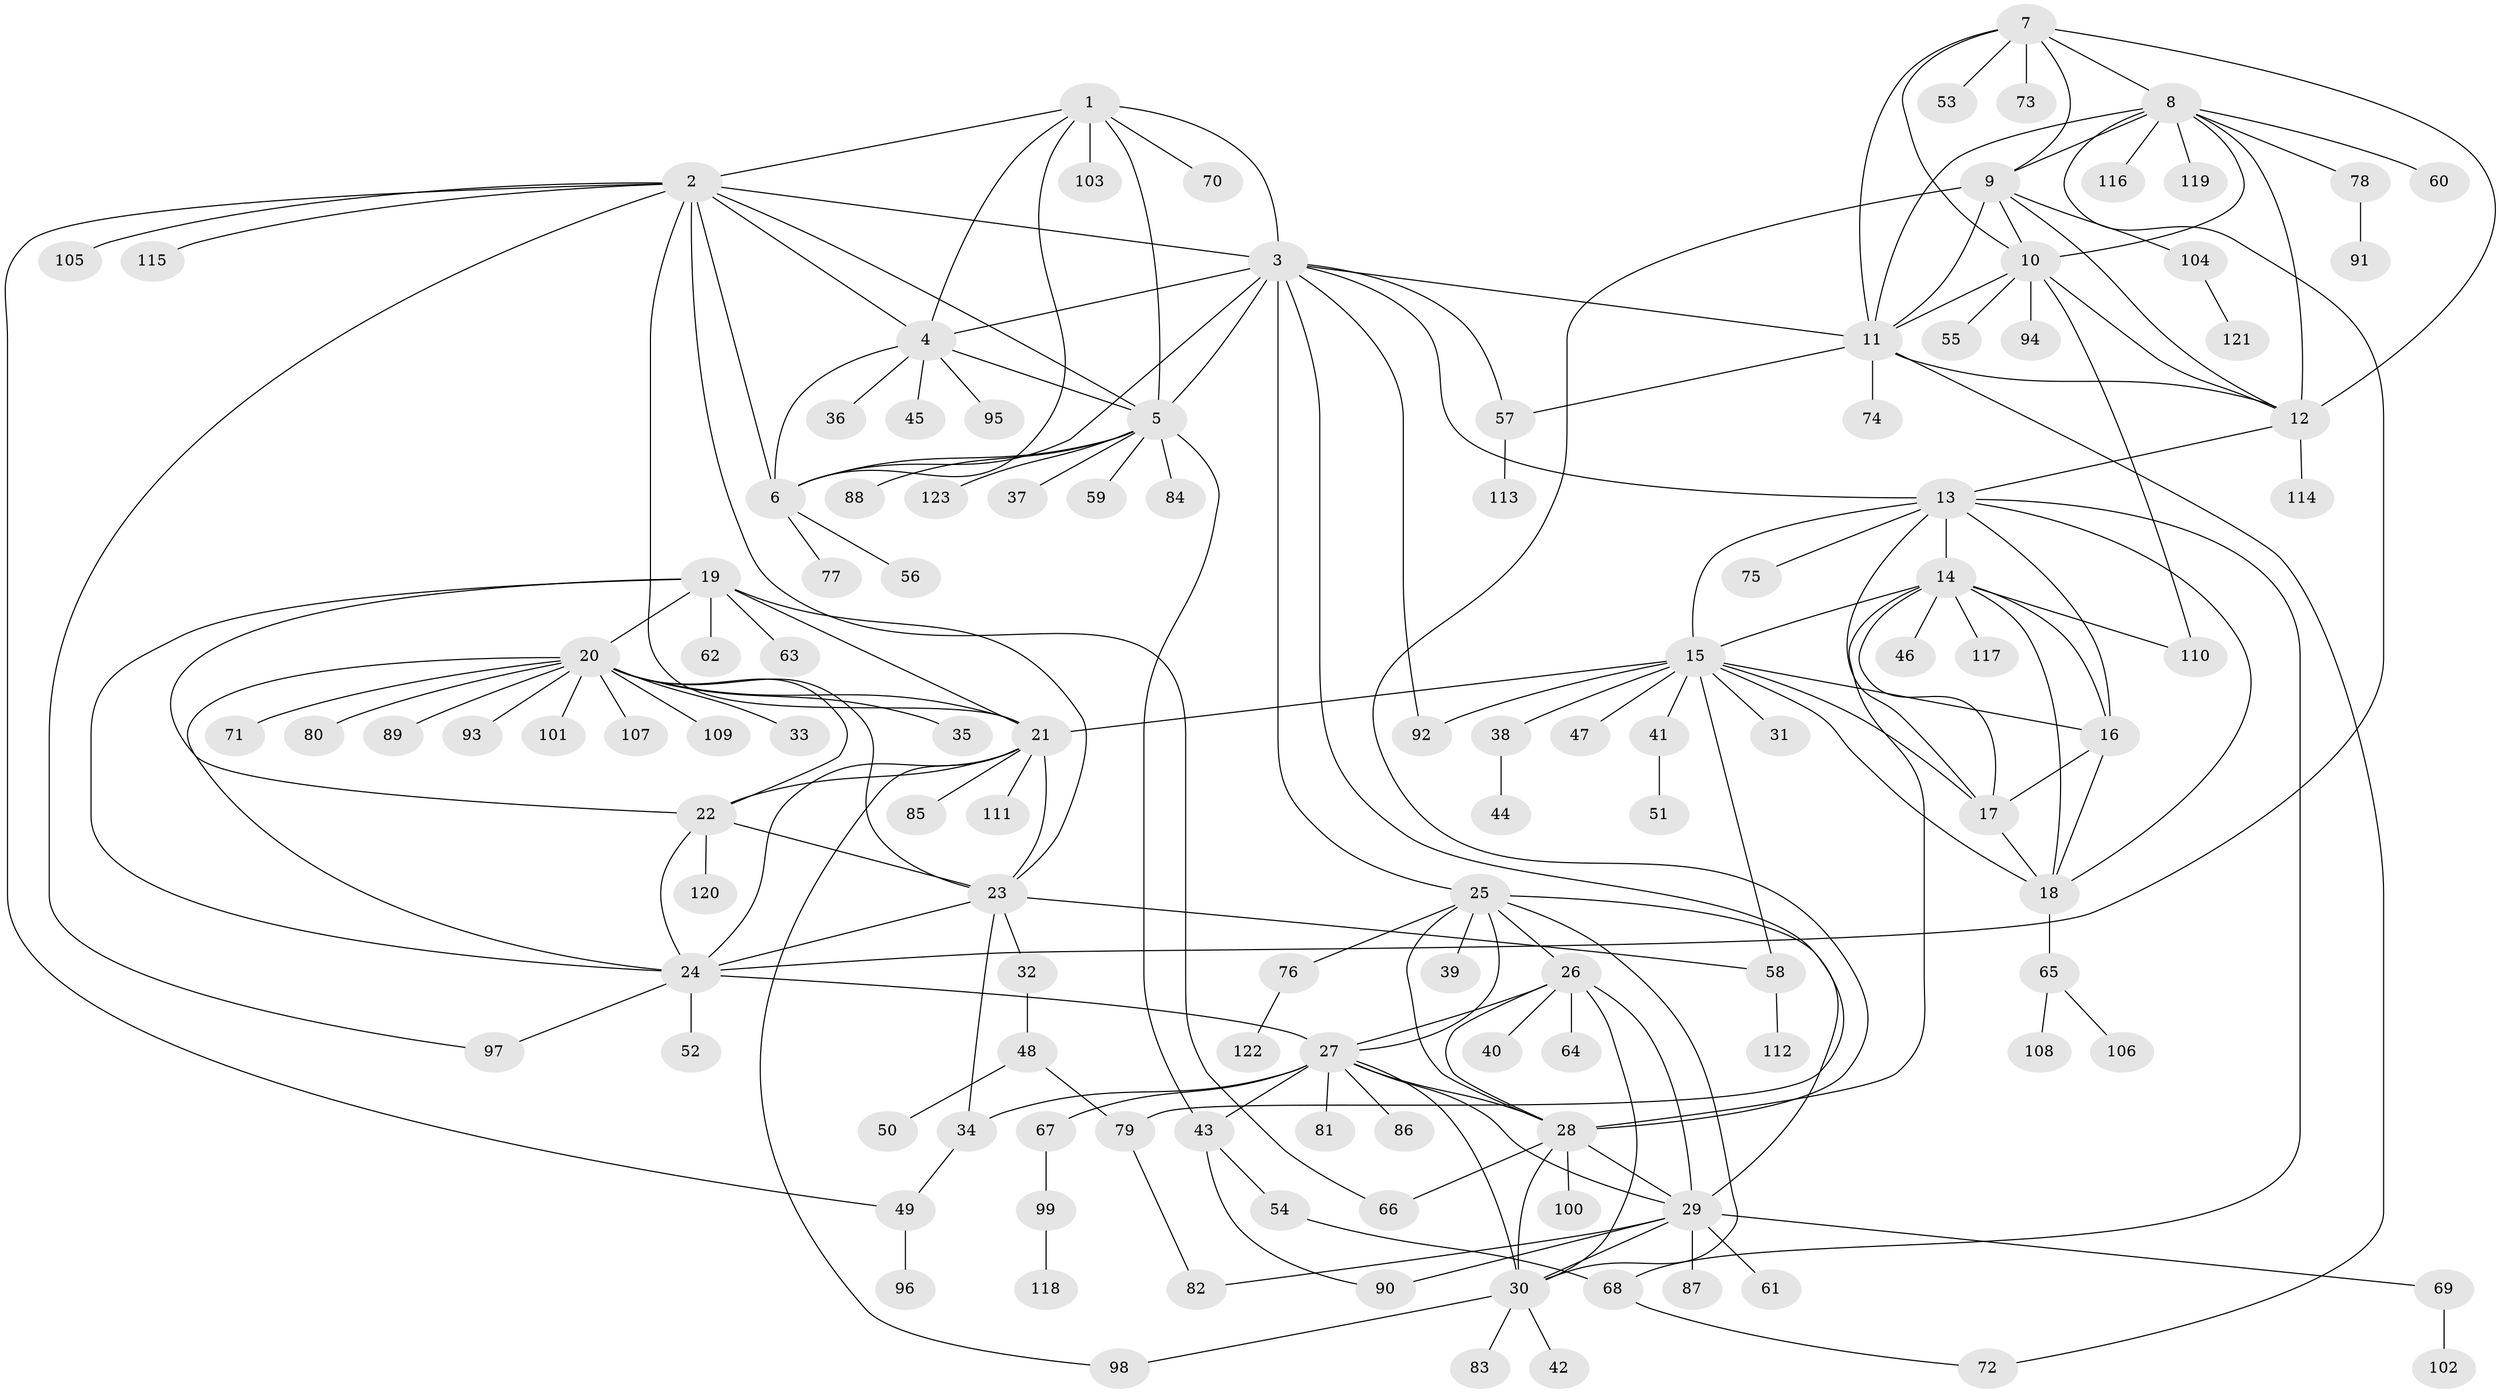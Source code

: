 // coarse degree distribution, {12: 0.0273972602739726, 10: 0.0136986301369863, 7: 0.0684931506849315, 8: 0.0410958904109589, 6: 0.0136986301369863, 11: 0.0136986301369863, 5: 0.0410958904109589, 3: 0.0410958904109589, 2: 0.136986301369863, 9: 0.0273972602739726, 1: 0.547945205479452, 4: 0.0273972602739726}
// Generated by graph-tools (version 1.1) at 2025/19/03/04/25 18:19:36]
// undirected, 123 vertices, 193 edges
graph export_dot {
graph [start="1"]
  node [color=gray90,style=filled];
  1;
  2;
  3;
  4;
  5;
  6;
  7;
  8;
  9;
  10;
  11;
  12;
  13;
  14;
  15;
  16;
  17;
  18;
  19;
  20;
  21;
  22;
  23;
  24;
  25;
  26;
  27;
  28;
  29;
  30;
  31;
  32;
  33;
  34;
  35;
  36;
  37;
  38;
  39;
  40;
  41;
  42;
  43;
  44;
  45;
  46;
  47;
  48;
  49;
  50;
  51;
  52;
  53;
  54;
  55;
  56;
  57;
  58;
  59;
  60;
  61;
  62;
  63;
  64;
  65;
  66;
  67;
  68;
  69;
  70;
  71;
  72;
  73;
  74;
  75;
  76;
  77;
  78;
  79;
  80;
  81;
  82;
  83;
  84;
  85;
  86;
  87;
  88;
  89;
  90;
  91;
  92;
  93;
  94;
  95;
  96;
  97;
  98;
  99;
  100;
  101;
  102;
  103;
  104;
  105;
  106;
  107;
  108;
  109;
  110;
  111;
  112;
  113;
  114;
  115;
  116;
  117;
  118;
  119;
  120;
  121;
  122;
  123;
  1 -- 2;
  1 -- 3;
  1 -- 4;
  1 -- 5;
  1 -- 6;
  1 -- 70;
  1 -- 103;
  2 -- 3;
  2 -- 4;
  2 -- 5;
  2 -- 6;
  2 -- 21;
  2 -- 49;
  2 -- 66;
  2 -- 97;
  2 -- 105;
  2 -- 115;
  3 -- 4;
  3 -- 5;
  3 -- 6;
  3 -- 11;
  3 -- 13;
  3 -- 25;
  3 -- 57;
  3 -- 79;
  3 -- 92;
  4 -- 5;
  4 -- 6;
  4 -- 36;
  4 -- 45;
  4 -- 95;
  5 -- 6;
  5 -- 37;
  5 -- 43;
  5 -- 59;
  5 -- 84;
  5 -- 88;
  5 -- 123;
  6 -- 56;
  6 -- 77;
  7 -- 8;
  7 -- 9;
  7 -- 10;
  7 -- 11;
  7 -- 12;
  7 -- 53;
  7 -- 73;
  8 -- 9;
  8 -- 10;
  8 -- 11;
  8 -- 12;
  8 -- 24;
  8 -- 60;
  8 -- 78;
  8 -- 116;
  8 -- 119;
  9 -- 10;
  9 -- 11;
  9 -- 12;
  9 -- 28;
  9 -- 104;
  10 -- 11;
  10 -- 12;
  10 -- 55;
  10 -- 94;
  10 -- 110;
  11 -- 12;
  11 -- 57;
  11 -- 72;
  11 -- 74;
  12 -- 13;
  12 -- 114;
  13 -- 14;
  13 -- 15;
  13 -- 16;
  13 -- 17;
  13 -- 18;
  13 -- 68;
  13 -- 75;
  14 -- 15;
  14 -- 16;
  14 -- 17;
  14 -- 18;
  14 -- 28;
  14 -- 46;
  14 -- 110;
  14 -- 117;
  15 -- 16;
  15 -- 17;
  15 -- 18;
  15 -- 21;
  15 -- 31;
  15 -- 38;
  15 -- 41;
  15 -- 47;
  15 -- 58;
  15 -- 92;
  16 -- 17;
  16 -- 18;
  17 -- 18;
  18 -- 65;
  19 -- 20;
  19 -- 21;
  19 -- 22;
  19 -- 23;
  19 -- 24;
  19 -- 62;
  19 -- 63;
  20 -- 21;
  20 -- 22;
  20 -- 23;
  20 -- 24;
  20 -- 33;
  20 -- 35;
  20 -- 71;
  20 -- 80;
  20 -- 89;
  20 -- 93;
  20 -- 101;
  20 -- 107;
  20 -- 109;
  21 -- 22;
  21 -- 23;
  21 -- 24;
  21 -- 85;
  21 -- 98;
  21 -- 111;
  22 -- 23;
  22 -- 24;
  22 -- 120;
  23 -- 24;
  23 -- 32;
  23 -- 34;
  23 -- 58;
  24 -- 27;
  24 -- 52;
  24 -- 97;
  25 -- 26;
  25 -- 27;
  25 -- 28;
  25 -- 29;
  25 -- 30;
  25 -- 39;
  25 -- 76;
  26 -- 27;
  26 -- 28;
  26 -- 29;
  26 -- 30;
  26 -- 40;
  26 -- 64;
  27 -- 28;
  27 -- 29;
  27 -- 30;
  27 -- 34;
  27 -- 43;
  27 -- 67;
  27 -- 81;
  27 -- 86;
  28 -- 29;
  28 -- 30;
  28 -- 66;
  28 -- 100;
  29 -- 30;
  29 -- 61;
  29 -- 69;
  29 -- 82;
  29 -- 87;
  29 -- 90;
  30 -- 42;
  30 -- 83;
  30 -- 98;
  32 -- 48;
  34 -- 49;
  38 -- 44;
  41 -- 51;
  43 -- 54;
  43 -- 90;
  48 -- 50;
  48 -- 79;
  49 -- 96;
  54 -- 68;
  57 -- 113;
  58 -- 112;
  65 -- 106;
  65 -- 108;
  67 -- 99;
  68 -- 72;
  69 -- 102;
  76 -- 122;
  78 -- 91;
  79 -- 82;
  99 -- 118;
  104 -- 121;
}
